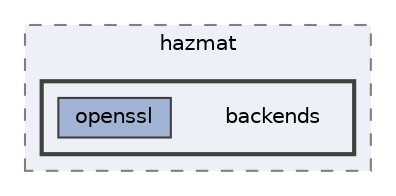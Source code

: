 digraph "C:/Users/LukeMabie/documents/Development/Password_Saver_Using_Django-master/venv/Lib/site-packages/cryptography/hazmat/backends"
{
 // LATEX_PDF_SIZE
  bgcolor="transparent";
  edge [fontname=Helvetica,fontsize=10,labelfontname=Helvetica,labelfontsize=10];
  node [fontname=Helvetica,fontsize=10,shape=box,height=0.2,width=0.4];
  compound=true
  subgraph clusterdir_6d0967c4f2e4cf8c335209a93bd0ad6b {
    graph [ bgcolor="#edf0f7", pencolor="grey50", label="hazmat", fontname=Helvetica,fontsize=10 style="filled,dashed", URL="dir_6d0967c4f2e4cf8c335209a93bd0ad6b.html",tooltip=""]
  subgraph clusterdir_8fb89f482d71152114a756c22097731e {
    graph [ bgcolor="#edf0f7", pencolor="grey25", label="", fontname=Helvetica,fontsize=10 style="filled,bold", URL="dir_8fb89f482d71152114a756c22097731e.html",tooltip=""]
    dir_8fb89f482d71152114a756c22097731e [shape=plaintext, label="backends"];
  dir_423bc21b11d163a7ef6fcc35b230180f [label="openssl", fillcolor="#a2b4d6", color="grey25", style="filled", URL="dir_423bc21b11d163a7ef6fcc35b230180f.html",tooltip=""];
  }
  }
}
